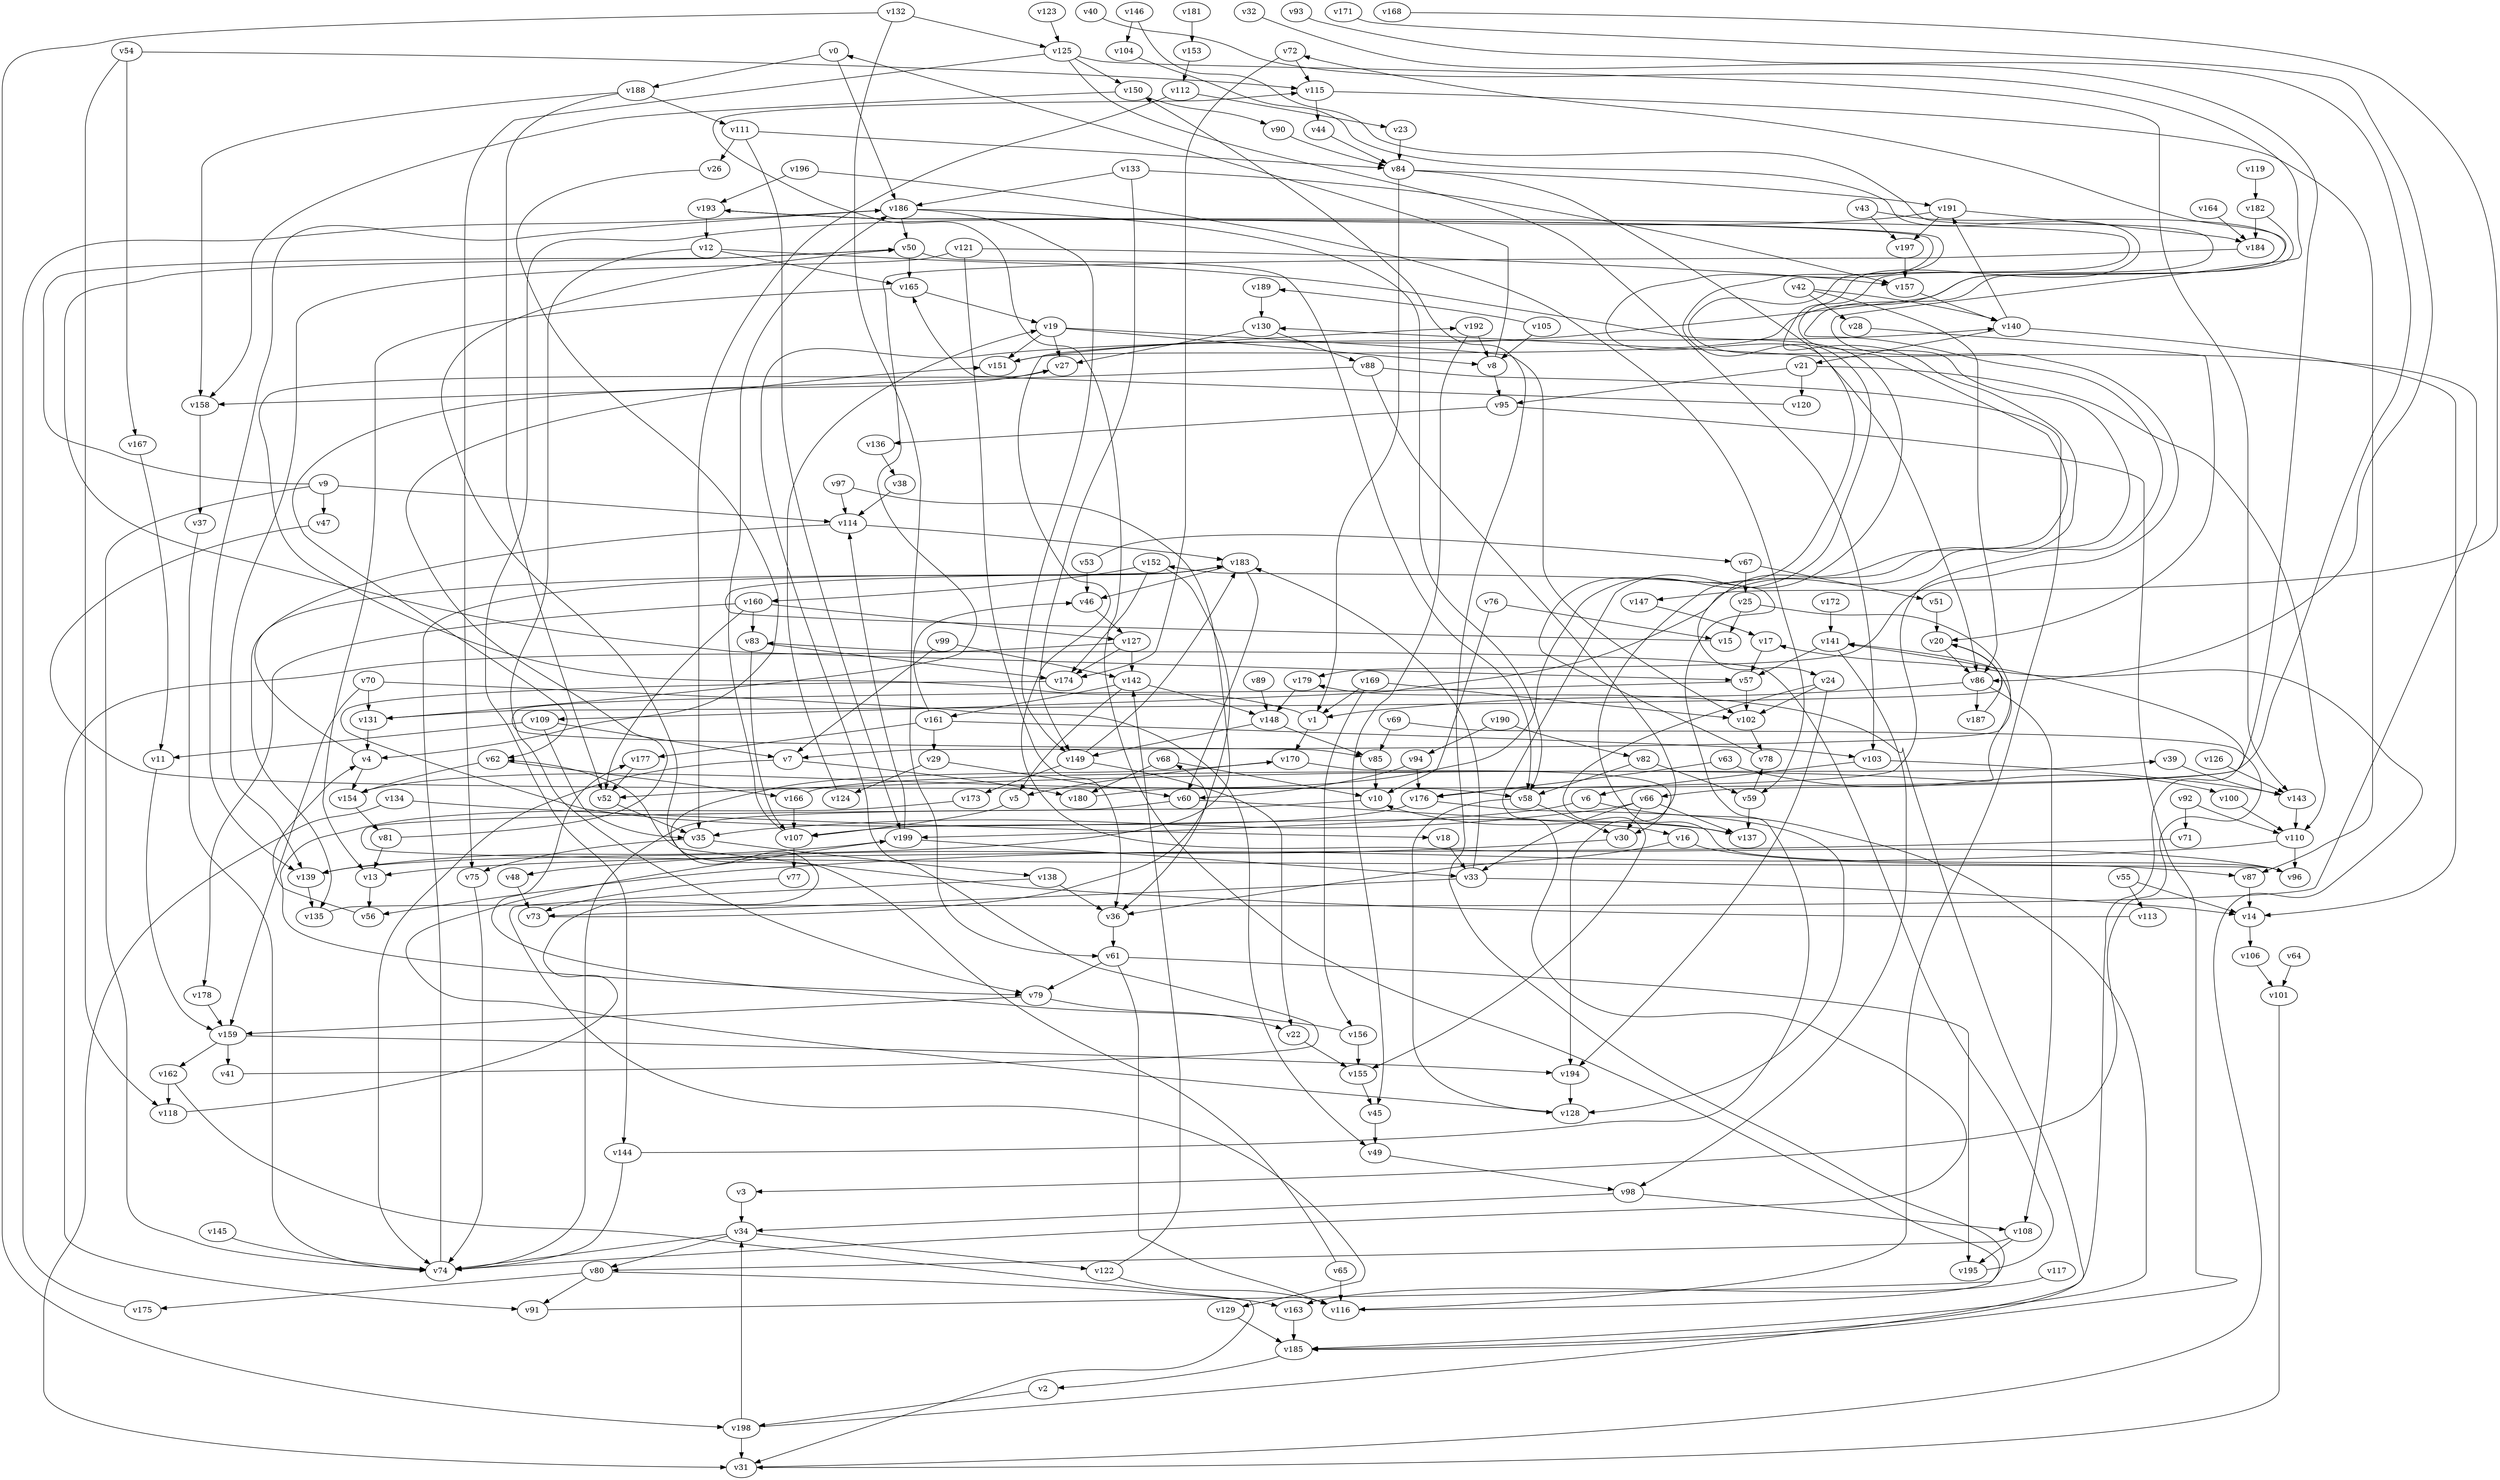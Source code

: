 // Benchmark game 288 - 200 vertices
// time_bound: 73
// targets: v57
digraph G {
    v0 [name="v0", player=1];
    v1 [name="v1", player=1];
    v2 [name="v2", player=0];
    v3 [name="v3", player=1];
    v4 [name="v4", player=1];
    v5 [name="v5", player=0];
    v6 [name="v6", player=0];
    v7 [name="v7", player=1];
    v8 [name="v8", player=1];
    v9 [name="v9", player=0];
    v10 [name="v10", player=0];
    v11 [name="v11", player=0];
    v12 [name="v12", player=1];
    v13 [name="v13", player=0];
    v14 [name="v14", player=0];
    v15 [name="v15", player=1];
    v16 [name="v16", player=1];
    v17 [name="v17", player=1];
    v18 [name="v18", player=1];
    v19 [name="v19", player=0];
    v20 [name="v20", player=0];
    v21 [name="v21", player=0];
    v22 [name="v22", player=0];
    v23 [name="v23", player=1];
    v24 [name="v24", player=0];
    v25 [name="v25", player=1];
    v26 [name="v26", player=1];
    v27 [name="v27", player=0];
    v28 [name="v28", player=1];
    v29 [name="v29", player=1];
    v30 [name="v30", player=0];
    v31 [name="v31", player=0];
    v32 [name="v32", player=1];
    v33 [name="v33", player=0];
    v34 [name="v34", player=1];
    v35 [name="v35", player=1];
    v36 [name="v36", player=1];
    v37 [name="v37", player=1];
    v38 [name="v38", player=0];
    v39 [name="v39", player=0];
    v40 [name="v40", player=0];
    v41 [name="v41", player=1];
    v42 [name="v42", player=1];
    v43 [name="v43", player=0];
    v44 [name="v44", player=0];
    v45 [name="v45", player=1];
    v46 [name="v46", player=1];
    v47 [name="v47", player=0];
    v48 [name="v48", player=0];
    v49 [name="v49", player=0];
    v50 [name="v50", player=0];
    v51 [name="v51", player=0];
    v52 [name="v52", player=1];
    v53 [name="v53", player=1];
    v54 [name="v54", player=1];
    v55 [name="v55", player=1];
    v56 [name="v56", player=0];
    v57 [name="v57", player=1, target=1];
    v58 [name="v58", player=1];
    v59 [name="v59", player=1];
    v60 [name="v60", player=0];
    v61 [name="v61", player=1];
    v62 [name="v62", player=0];
    v63 [name="v63", player=0];
    v64 [name="v64", player=0];
    v65 [name="v65", player=1];
    v66 [name="v66", player=1];
    v67 [name="v67", player=1];
    v68 [name="v68", player=1];
    v69 [name="v69", player=1];
    v70 [name="v70", player=1];
    v71 [name="v71", player=1];
    v72 [name="v72", player=1];
    v73 [name="v73", player=1];
    v74 [name="v74", player=1];
    v75 [name="v75", player=0];
    v76 [name="v76", player=0];
    v77 [name="v77", player=1];
    v78 [name="v78", player=1];
    v79 [name="v79", player=0];
    v80 [name="v80", player=0];
    v81 [name="v81", player=0];
    v82 [name="v82", player=0];
    v83 [name="v83", player=1];
    v84 [name="v84", player=0];
    v85 [name="v85", player=1];
    v86 [name="v86", player=1];
    v87 [name="v87", player=1];
    v88 [name="v88", player=1];
    v89 [name="v89", player=0];
    v90 [name="v90", player=0];
    v91 [name="v91", player=0];
    v92 [name="v92", player=0];
    v93 [name="v93", player=1];
    v94 [name="v94", player=1];
    v95 [name="v95", player=1];
    v96 [name="v96", player=0];
    v97 [name="v97", player=0];
    v98 [name="v98", player=1];
    v99 [name="v99", player=1];
    v100 [name="v100", player=1];
    v101 [name="v101", player=1];
    v102 [name="v102", player=1];
    v103 [name="v103", player=0];
    v104 [name="v104", player=0];
    v105 [name="v105", player=0];
    v106 [name="v106", player=1];
    v107 [name="v107", player=1];
    v108 [name="v108", player=0];
    v109 [name="v109", player=0];
    v110 [name="v110", player=1];
    v111 [name="v111", player=0];
    v112 [name="v112", player=1];
    v113 [name="v113", player=0];
    v114 [name="v114", player=0];
    v115 [name="v115", player=1];
    v116 [name="v116", player=0];
    v117 [name="v117", player=1];
    v118 [name="v118", player=1];
    v119 [name="v119", player=0];
    v120 [name="v120", player=1];
    v121 [name="v121", player=0];
    v122 [name="v122", player=1];
    v123 [name="v123", player=1];
    v124 [name="v124", player=0];
    v125 [name="v125", player=0];
    v126 [name="v126", player=1];
    v127 [name="v127", player=0];
    v128 [name="v128", player=1];
    v129 [name="v129", player=0];
    v130 [name="v130", player=0];
    v131 [name="v131", player=0];
    v132 [name="v132", player=1];
    v133 [name="v133", player=0];
    v134 [name="v134", player=0];
    v135 [name="v135", player=0];
    v136 [name="v136", player=0];
    v137 [name="v137", player=0];
    v138 [name="v138", player=1];
    v139 [name="v139", player=0];
    v140 [name="v140", player=0];
    v141 [name="v141", player=0];
    v142 [name="v142", player=1];
    v143 [name="v143", player=1];
    v144 [name="v144", player=0];
    v145 [name="v145", player=0];
    v146 [name="v146", player=0];
    v147 [name="v147", player=0];
    v148 [name="v148", player=1];
    v149 [name="v149", player=0];
    v150 [name="v150", player=0];
    v151 [name="v151", player=0];
    v152 [name="v152", player=0];
    v153 [name="v153", player=1];
    v154 [name="v154", player=1];
    v155 [name="v155", player=1];
    v156 [name="v156", player=0];
    v157 [name="v157", player=1];
    v158 [name="v158", player=1];
    v159 [name="v159", player=0];
    v160 [name="v160", player=0];
    v161 [name="v161", player=0];
    v162 [name="v162", player=1];
    v163 [name="v163", player=0];
    v164 [name="v164", player=1];
    v165 [name="v165", player=1];
    v166 [name="v166", player=1];
    v167 [name="v167", player=0];
    v168 [name="v168", player=0];
    v169 [name="v169", player=1];
    v170 [name="v170", player=1];
    v171 [name="v171", player=0];
    v172 [name="v172", player=1];
    v173 [name="v173", player=1];
    v174 [name="v174", player=1];
    v175 [name="v175", player=0];
    v176 [name="v176", player=0];
    v177 [name="v177", player=0];
    v178 [name="v178", player=0];
    v179 [name="v179", player=1];
    v180 [name="v180", player=0];
    v181 [name="v181", player=0];
    v182 [name="v182", player=1];
    v183 [name="v183", player=0];
    v184 [name="v184", player=1];
    v185 [name="v185", player=1];
    v186 [name="v186", player=1];
    v187 [name="v187", player=0];
    v188 [name="v188", player=1];
    v189 [name="v189", player=1];
    v190 [name="v190", player=0];
    v191 [name="v191", player=1];
    v192 [name="v192", player=1];
    v193 [name="v193", player=0];
    v194 [name="v194", player=1];
    v195 [name="v195", player=1];
    v196 [name="v196", player=1];
    v197 [name="v197", player=1];
    v198 [name="v198", player=1];
    v199 [name="v199", player=0];

    v0 -> v186;
    v1 -> v27 [constraint="t >= 2"];
    v2 -> v198;
    v3 -> v34;
    v4 -> v183 [constraint="t mod 2 == 1"];
    v5 -> v107;
    v6 -> v199;
    v7 -> v74;
    v8 -> v0;
    v9 -> v50 [constraint="t < 11"];
    v10 -> v96 [constraint="t mod 4 == 1"];
    v11 -> v159;
    v12 -> v74 [constraint="t < 11"];
    v13 -> v56;
    v14 -> v106;
    v15 -> v183 [constraint="t < 8"];
    v16 -> v87;
    v17 -> v57;
    v18 -> v33;
    v19 -> v102;
    v20 -> v7 [constraint="t < 5"];
    v21 -> v110;
    v22 -> v155;
    v23 -> v84;
    v24 -> v155 [constraint="t < 9"];
    v25 -> v52 [constraint="t < 8"];
    v26 -> v4 [constraint="t >= 2"];
    v27 -> v62 [constraint="t < 14"];
    v28 -> v20 [constraint="t >= 1"];
    v29 -> v60;
    v30 -> v48 [constraint="t mod 5 == 3"];
    v31 -> v17 [constraint="t >= 4"];
    v32 -> v185 [constraint="t >= 3"];
    v33 -> v14;
    v34 -> v74;
    v35 -> v138;
    v36 -> v61;
    v37 -> v74;
    v38 -> v114;
    v39 -> v143;
    v40 -> v179 [constraint="t mod 4 == 0"];
    v41 -> v140 [constraint="t >= 2"];
    v42 -> v140;
    v43 -> v151 [constraint="t mod 2 == 1"];
    v44 -> v84;
    v45 -> v49;
    v46 -> v127;
    v47 -> v58 [constraint="t < 5"];
    v48 -> v73;
    v49 -> v98;
    v50 -> v57 [constraint="t < 11"];
    v51 -> v20;
    v52 -> v35;
    v53 -> v67 [constraint="t >= 3"];
    v54 -> v118;
    v55 -> v14;
    v56 -> v4 [constraint="t >= 1"];
    v57 -> v85 [constraint="t mod 3 == 2"];
    v58 -> v30;
    v59 -> v78 [constraint="t mod 2 == 1"];
    v60 -> v16;
    v61 -> v79;
    v62 -> v154;
    v63 -> v100;
    v64 -> v101;
    v65 -> v50 [constraint="t mod 5 == 2"];
    v66 -> v30;
    v67 -> v25;
    v68 -> v10;
    v69 -> v3 [constraint="t mod 4 == 0"];
    v70 -> v49;
    v71 -> v13 [constraint="t < 7"];
    v72 -> v174;
    v73 -> v68 [constraint="t >= 5"];
    v74 -> v183;
    v75 -> v74;
    v76 -> v10;
    v77 -> v73 [constraint="t >= 2"];
    v78 -> v193 [constraint="t < 6"];
    v79 -> v22;
    v80 -> v163;
    v81 -> v151 [constraint="t < 6"];
    v82 -> v58;
    v83 -> v174 [constraint="t mod 2 == 0"];
    v84 -> v86;
    v85 -> v10;
    v86 -> v108;
    v87 -> v14;
    v88 -> v194;
    v89 -> v148;
    v90 -> v84;
    v91 -> v150 [constraint="t >= 3"];
    v92 -> v71;
    v93 -> v66 [constraint="t mod 4 == 0"];
    v94 -> v60 [constraint="t >= 5"];
    v95 -> v185;
    v96 -> v192 [constraint="t >= 1"];
    v97 -> v139 [constraint="t < 9"];
    v98 -> v108;
    v99 -> v142;
    v100 -> v110;
    v101 -> v31;
    v102 -> v78;
    v103 -> v143;
    v104 -> v96 [constraint="t < 12"];
    v105 -> v189 [constraint="t >= 5"];
    v106 -> v101;
    v107 -> v186;
    v108 -> v80 [constraint="t < 13"];
    v109 -> v7;
    v110 -> v56 [constraint="t mod 4 == 0"];
    v111 -> v199;
    v112 -> v35;
    v113 -> v62 [constraint="t >= 1"];
    v114 -> v183;
    v115 -> v87;
    v116 -> v115 [constraint="t >= 1"];
    v117 -> v163;
    v118 -> v170 [constraint="t < 15"];
    v119 -> v182;
    v120 -> v165 [constraint="t < 8"];
    v121 -> v157;
    v122 -> v116;
    v123 -> v125;
    v124 -> v19;
    v125 -> v75;
    v126 -> v143;
    v127 -> v142;
    v128 -> v199 [constraint="t < 12"];
    v129 -> v185;
    v130 -> v27;
    v131 -> v20 [constraint="t < 6"];
    v132 -> v61;
    v133 -> v186;
    v134 -> v31;
    v135 -> v130 [constraint="t mod 4 == 3"];
    v136 -> v38;
    v137 -> v10 [constraint="t < 8"];
    v138 -> v129 [constraint="t >= 3"];
    v139 -> v135;
    v140 -> v14;
    v141 -> v98;
    v142 -> v5;
    v143 -> v110;
    v144 -> v152 [constraint="t < 14"];
    v145 -> v74;
    v146 -> v109 [constraint="t mod 5 == 4"];
    v147 -> v17;
    v148 -> v85;
    v149 -> v173;
    v150 -> v158;
    v151 -> v72 [constraint="t mod 2 == 1"];
    v152 -> v160;
    v153 -> v112;
    v154 -> v193 [constraint="t < 5"];
    v155 -> v45;
    v156 -> v177 [constraint="t >= 2"];
    v157 -> v140;
    v158 -> v37;
    v159 -> v162;
    v160 -> v127;
    v161 -> v46;
    v162 -> v31 [constraint="t mod 4 == 1"];
    v163 -> v185;
    v164 -> v184;
    v165 -> v19;
    v166 -> v39 [constraint="t mod 2 == 0"];
    v167 -> v11;
    v168 -> v147 [constraint="t < 6"];
    v169 -> v1;
    v170 -> v30;
    v171 -> v86 [constraint="t < 7"];
    v172 -> v141;
    v173 -> v79 [constraint="t < 12"];
    v174 -> v137 [constraint="t >= 1"];
    v175 -> v186;
    v176 -> v128;
    v177 -> v52;
    v178 -> v159;
    v179 -> v148;
    v180 -> v141 [constraint="t < 12"];
    v181 -> v153;
    v182 -> v176 [constraint="t mod 5 == 1"];
    v183 -> v46;
    v184 -> v131 [constraint="t >= 2"];
    v185 -> v2;
    v186 -> v50;
    v187 -> v141 [constraint="t < 9"];
    v188 -> v52;
    v189 -> v130;
    v190 -> v94;
    v191 -> v197;
    v192 -> v8;
    v193 -> v24 [constraint="t >= 4"];
    v194 -> v128;
    v195 -> v83 [constraint="t >= 1"];
    v196 -> v193;
    v197 -> v157;
    v198 -> v179 [constraint="t >= 1"];
    v199 -> v139;
    v159 -> v194;
    v86 -> v1;
    v188 -> v111;
    v80 -> v175;
    v142 -> v161;
    v159 -> v41;
    v19 -> v8;
    v54 -> v167;
    v12 -> v165;
    v193 -> v12;
    v107 -> v77;
    v24 -> v194;
    v65 -> v116;
    v33 -> v183;
    v21 -> v120;
    v42 -> v86;
    v34 -> v122;
    v72 -> v115;
    v20 -> v86;
    v186 -> v58;
    v61 -> v116;
    v160 -> v83;
    v68 -> v180;
    v198 -> v31;
    v9 -> v74;
    v66 -> v137;
    v80 -> v91;
    v186 -> v139;
    v88 -> v116;
    v88 -> v158;
    v112 -> v23;
    v12 -> v79;
    v9 -> v47;
    v127 -> v91;
    v99 -> v7;
    v43 -> v197;
    v132 -> v125;
    v127 -> v174;
    v161 -> v103;
    v7 -> v180;
    v79 -> v159;
    v125 -> v150;
    v42 -> v28;
    v166 -> v107;
    v98 -> v34;
    v150 -> v90;
    v4 -> v154;
    v34 -> v80;
    v122 -> v142;
    v50 -> v58;
    v121 -> v139;
    v182 -> v184;
    v108 -> v195;
    v111 -> v84;
    v103 -> v6;
    v61 -> v195;
    v199 -> v114;
    v134 -> v18;
    v161 -> v29;
    v152 -> v36;
    v92 -> v110;
    v199 -> v33;
    v190 -> v82;
    v84 -> v1;
    v70 -> v159;
    v138 -> v36;
    v57 -> v102;
    v25 -> v15;
    v152 -> v174;
    v8 -> v95;
    v110 -> v96;
    v82 -> v59;
    v33 -> v73;
    v140 -> v21;
    v59 -> v137;
    v60 -> v74;
    v66 -> v33;
    v131 -> v4;
    v84 -> v191;
    v162 -> v118;
    v121 -> v36;
    v35 -> v75;
    v132 -> v198;
    v114 -> v135;
    v156 -> v155;
    v109 -> v11;
    v192 -> v45;
    v170 -> v5;
    v19 -> v27;
    v54 -> v115;
    v67 -> v51;
    v160 -> v52;
    v94 -> v176;
    v95 -> v136;
    v140 -> v191;
    v62 -> v166;
    v188 -> v158;
    v125 -> v103;
    v191 -> v144;
    v111 -> v26;
    v149 -> v22;
    v133 -> v149;
    v63 -> v176;
    v53 -> v46;
    v21 -> v95;
    v183 -> v60;
    v83 -> v107;
    v19 -> v151;
    v133 -> v157;
    v115 -> v44;
    v160 -> v178;
    v24 -> v102;
    v144 -> v74;
    v16 -> v36;
    v9 -> v114;
    v0 -> v188;
    v169 -> v102;
    v69 -> v85;
    v50 -> v165;
    v186 -> v149;
    v146 -> v104;
    v6 -> v185;
    v148 -> v149;
    v76 -> v15;
    v105 -> v8;
    v176 -> v107;
    v70 -> v131;
    v191 -> v184;
    v165 -> v13;
    v149 -> v183;
    v161 -> v177;
    v1 -> v170;
    v109 -> v35;
    v58 -> v128;
    v125 -> v143;
    v169 -> v156;
    v55 -> v113;
    v66 -> v35;
    v130 -> v88;
    v142 -> v148;
    v198 -> v34;
    v196 -> v59;
    v81 -> v13;
    v86 -> v187;
    v154 -> v81;
    v97 -> v114;
    v29 -> v124;
    v141 -> v57;
}
